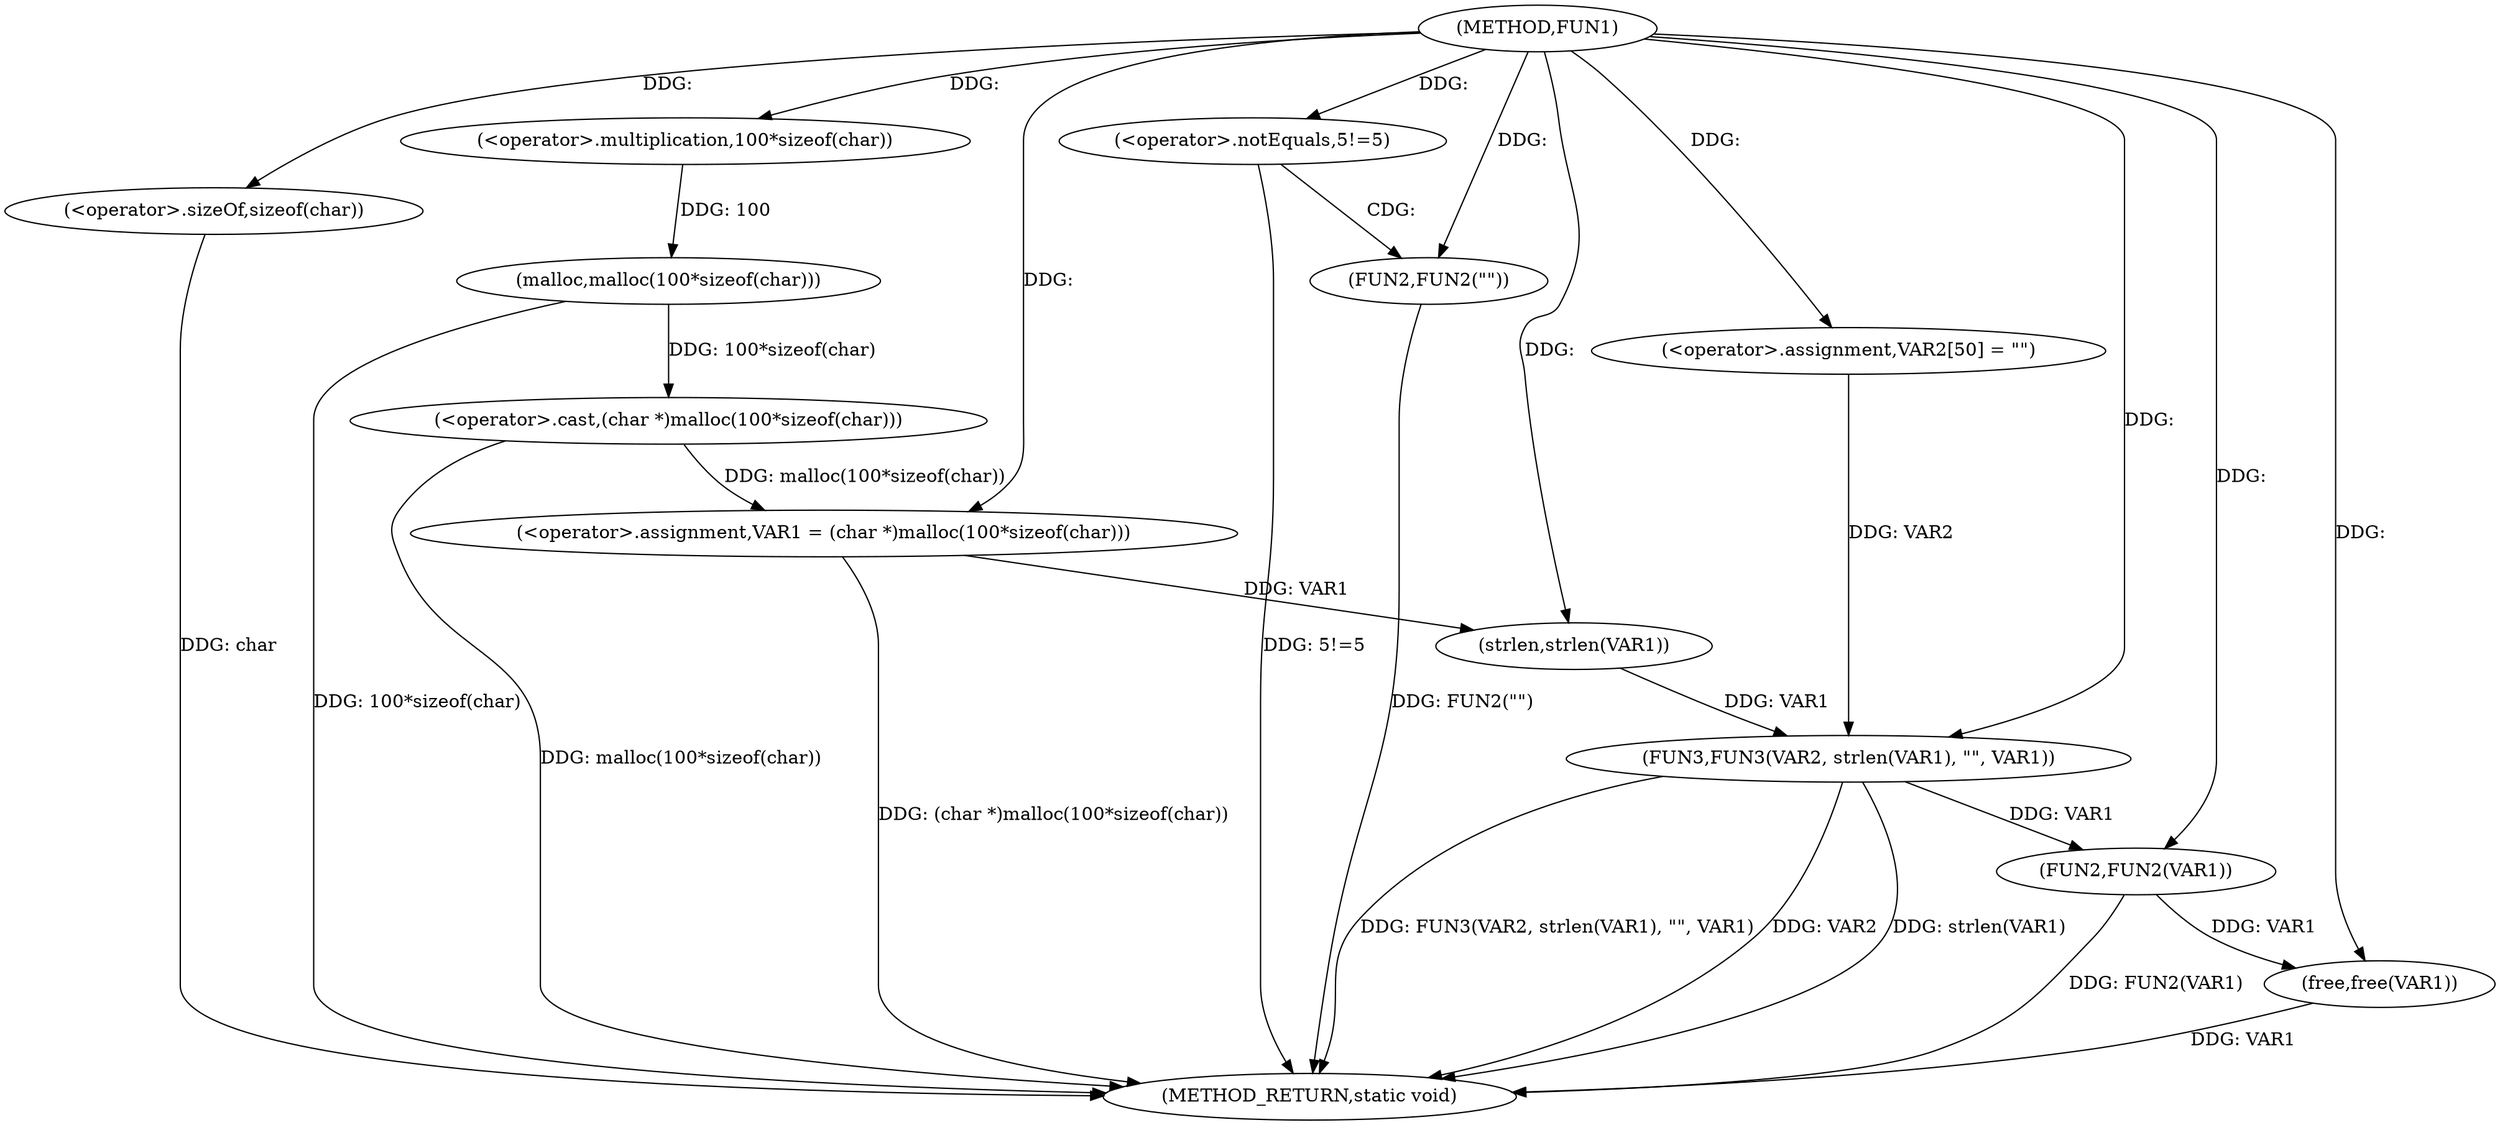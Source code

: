 digraph FUN1 {  
"1000100" [label = "(METHOD,FUN1)" ]
"1000136" [label = "(METHOD_RETURN,static void)" ]
"1000103" [label = "(<operator>.assignment,VAR1 = (char *)malloc(100*sizeof(char)))" ]
"1000105" [label = "(<operator>.cast,(char *)malloc(100*sizeof(char)))" ]
"1000107" [label = "(malloc,malloc(100*sizeof(char)))" ]
"1000108" [label = "(<operator>.multiplication,100*sizeof(char))" ]
"1000110" [label = "(<operator>.sizeOf,sizeof(char))" ]
"1000113" [label = "(<operator>.notEquals,5!=5)" ]
"1000117" [label = "(FUN2,FUN2(\"\"))" ]
"1000123" [label = "(<operator>.assignment,VAR2[50] = \"\")" ]
"1000126" [label = "(FUN3,FUN3(VAR2, strlen(VAR1), \"\", VAR1))" ]
"1000128" [label = "(strlen,strlen(VAR1))" ]
"1000132" [label = "(FUN2,FUN2(VAR1))" ]
"1000134" [label = "(free,free(VAR1))" ]
  "1000117" -> "1000136"  [ label = "DDG: FUN2(\"\")"] 
  "1000126" -> "1000136"  [ label = "DDG: FUN3(VAR2, strlen(VAR1), \"\", VAR1)"] 
  "1000107" -> "1000136"  [ label = "DDG: 100*sizeof(char)"] 
  "1000105" -> "1000136"  [ label = "DDG: malloc(100*sizeof(char))"] 
  "1000103" -> "1000136"  [ label = "DDG: (char *)malloc(100*sizeof(char))"] 
  "1000126" -> "1000136"  [ label = "DDG: VAR2"] 
  "1000126" -> "1000136"  [ label = "DDG: strlen(VAR1)"] 
  "1000110" -> "1000136"  [ label = "DDG: char"] 
  "1000132" -> "1000136"  [ label = "DDG: FUN2(VAR1)"] 
  "1000134" -> "1000136"  [ label = "DDG: VAR1"] 
  "1000113" -> "1000136"  [ label = "DDG: 5!=5"] 
  "1000105" -> "1000103"  [ label = "DDG: malloc(100*sizeof(char))"] 
  "1000100" -> "1000103"  [ label = "DDG: "] 
  "1000107" -> "1000105"  [ label = "DDG: 100*sizeof(char)"] 
  "1000108" -> "1000107"  [ label = "DDG: 100"] 
  "1000100" -> "1000108"  [ label = "DDG: "] 
  "1000100" -> "1000110"  [ label = "DDG: "] 
  "1000100" -> "1000113"  [ label = "DDG: "] 
  "1000100" -> "1000117"  [ label = "DDG: "] 
  "1000100" -> "1000123"  [ label = "DDG: "] 
  "1000123" -> "1000126"  [ label = "DDG: VAR2"] 
  "1000100" -> "1000126"  [ label = "DDG: "] 
  "1000128" -> "1000126"  [ label = "DDG: VAR1"] 
  "1000103" -> "1000128"  [ label = "DDG: VAR1"] 
  "1000100" -> "1000128"  [ label = "DDG: "] 
  "1000126" -> "1000132"  [ label = "DDG: VAR1"] 
  "1000100" -> "1000132"  [ label = "DDG: "] 
  "1000132" -> "1000134"  [ label = "DDG: VAR1"] 
  "1000100" -> "1000134"  [ label = "DDG: "] 
  "1000113" -> "1000117"  [ label = "CDG: "] 
}
